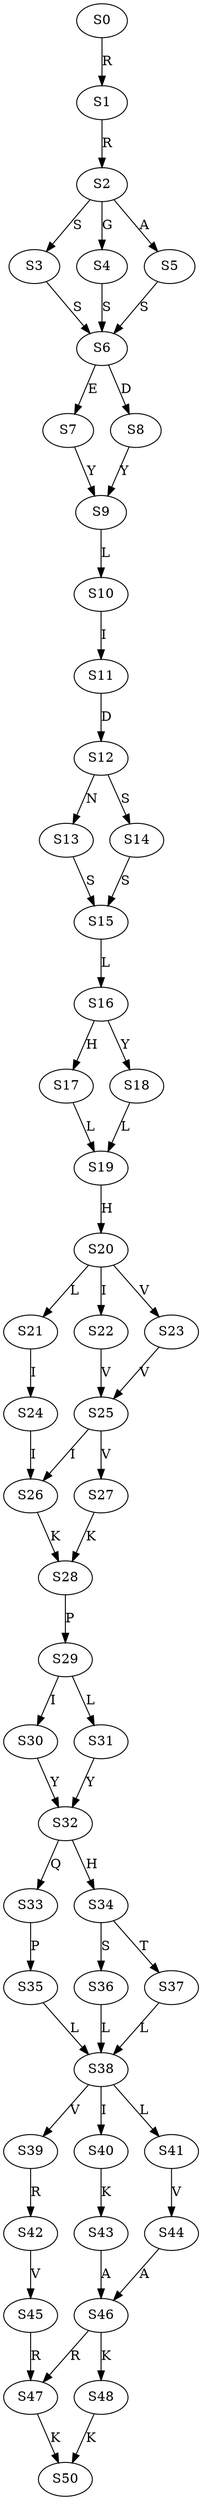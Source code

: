 strict digraph  {
	S0 -> S1 [ label = R ];
	S1 -> S2 [ label = R ];
	S2 -> S3 [ label = S ];
	S2 -> S4 [ label = G ];
	S2 -> S5 [ label = A ];
	S3 -> S6 [ label = S ];
	S4 -> S6 [ label = S ];
	S5 -> S6 [ label = S ];
	S6 -> S7 [ label = E ];
	S6 -> S8 [ label = D ];
	S7 -> S9 [ label = Y ];
	S8 -> S9 [ label = Y ];
	S9 -> S10 [ label = L ];
	S10 -> S11 [ label = I ];
	S11 -> S12 [ label = D ];
	S12 -> S13 [ label = N ];
	S12 -> S14 [ label = S ];
	S13 -> S15 [ label = S ];
	S14 -> S15 [ label = S ];
	S15 -> S16 [ label = L ];
	S16 -> S17 [ label = H ];
	S16 -> S18 [ label = Y ];
	S17 -> S19 [ label = L ];
	S18 -> S19 [ label = L ];
	S19 -> S20 [ label = H ];
	S20 -> S21 [ label = L ];
	S20 -> S22 [ label = I ];
	S20 -> S23 [ label = V ];
	S21 -> S24 [ label = I ];
	S22 -> S25 [ label = V ];
	S23 -> S25 [ label = V ];
	S24 -> S26 [ label = I ];
	S25 -> S27 [ label = V ];
	S25 -> S26 [ label = I ];
	S26 -> S28 [ label = K ];
	S27 -> S28 [ label = K ];
	S28 -> S29 [ label = P ];
	S29 -> S30 [ label = I ];
	S29 -> S31 [ label = L ];
	S30 -> S32 [ label = Y ];
	S31 -> S32 [ label = Y ];
	S32 -> S33 [ label = Q ];
	S32 -> S34 [ label = H ];
	S33 -> S35 [ label = P ];
	S34 -> S36 [ label = S ];
	S34 -> S37 [ label = T ];
	S35 -> S38 [ label = L ];
	S36 -> S38 [ label = L ];
	S37 -> S38 [ label = L ];
	S38 -> S39 [ label = V ];
	S38 -> S40 [ label = I ];
	S38 -> S41 [ label = L ];
	S39 -> S42 [ label = R ];
	S40 -> S43 [ label = K ];
	S41 -> S44 [ label = V ];
	S42 -> S45 [ label = V ];
	S43 -> S46 [ label = A ];
	S44 -> S46 [ label = A ];
	S45 -> S47 [ label = R ];
	S46 -> S48 [ label = K ];
	S46 -> S47 [ label = R ];
	S47 -> S50 [ label = K ];
	S48 -> S50 [ label = K ];
}
